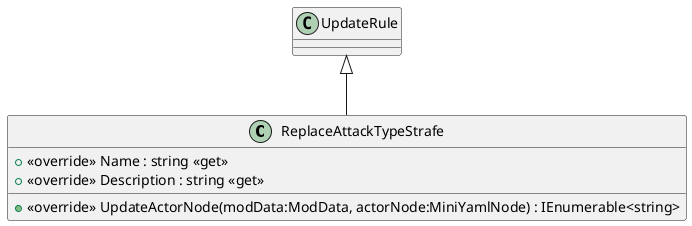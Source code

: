 @startuml
class ReplaceAttackTypeStrafe {
    + <<override>> Name : string <<get>>
    + <<override>> Description : string <<get>>
    + <<override>> UpdateActorNode(modData:ModData, actorNode:MiniYamlNode) : IEnumerable<string>
}
UpdateRule <|-- ReplaceAttackTypeStrafe
@enduml
